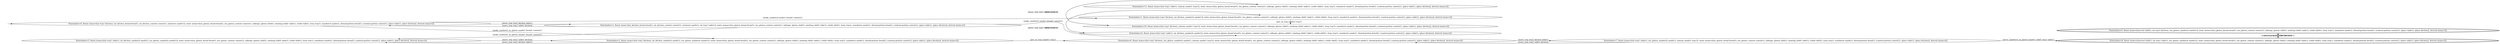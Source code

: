 digraph {
rankdir="LR"
s0[label="State(index=0, fluent atoms=[(at tray1 kitchen), (at_kitchen_bread bread1), (at_kitchen_content content1), (notexist sandw1)], static atoms=[(no_gluten_bread bread1), (no_gluten_content content1), (allergic_gluten child1), (waiting child1 table1), (child child1), (tray tray1), (sandwich sandw1), (bread-portion bread1), (content-portion content1), (place table1), (place kitchen)], derived atoms=[])"]
s1[label="State(index=1, fluent atoms=[(at tray1 kitchen), (at_kitchen_sandwich sandw1)], static atoms=[(no_gluten_bread bread1), (no_gluten_content content1), (allergic_gluten child1), (waiting child1 table1), (child child1), (tray tray1), (sandwich sandw1), (bread-portion bread1), (content-portion content1), (place table1), (place kitchen)], derived atoms=[])"]
s2[label="State(index=2, fluent atoms=[(at tray1 kitchen), (at_kitchen_sandwich sandw1), (no_gluten_sandwich sandw1)], static atoms=[(no_gluten_bread bread1), (no_gluten_content content1), (allergic_gluten child1), (waiting child1 table1), (child child1), (tray tray1), (sandwich sandw1), (bread-portion bread1), (content-portion content1), (place table1), (place kitchen)], derived atoms=[])"]
s3[label="State(index=3, fluent atoms=[(at_kitchen_bread bread1), (at_kitchen_content content1), (notexist sandw1), (at tray1 table1)], static atoms=[(no_gluten_bread bread1), (no_gluten_content content1), (allergic_gluten child1), (waiting child1 table1), (child child1), (tray tray1), (sandwich sandw1), (bread-portion bread1), (content-portion content1), (place table1), (place kitchen)], derived atoms=[])"]
s4[label="State(index=4, fluent atoms=[(at tray1 table1), (at_kitchen_sandwich sandw1)], static atoms=[(no_gluten_bread bread1), (no_gluten_content content1), (allergic_gluten child1), (waiting child1 table1), (child child1), (tray tray1), (sandwich sandw1), (bread-portion bread1), (content-portion content1), (place table1), (place kitchen)], derived atoms=[])"]
s5[label="State(index=5, fluent atoms=[(at tray1 table1), (at_kitchen_sandwich sandw1), (no_gluten_sandwich sandw1)], static atoms=[(no_gluten_bread bread1), (no_gluten_content content1), (allergic_gluten child1), (waiting child1 table1), (child child1), (tray tray1), (sandwich sandw1), (bread-portion bread1), (content-portion content1), (place table1), (place kitchen)], derived atoms=[])"]
s6[label="State(index=6, fluent atoms=[(at tray1 kitchen), (no_gluten_sandwich sandw1), (ontray sandw1 tray1)], static atoms=[(no_gluten_bread bread1), (no_gluten_content content1), (allergic_gluten child1), (waiting child1 table1), (child child1), (tray tray1), (sandwich sandw1), (bread-portion bread1), (content-portion content1), (place table1), (place kitchen)], derived atoms=[])"]
s7[label="State(index=7, fluent atoms=[(at tray1 table1), (no_gluten_sandwich sandw1), (ontray sandw1 tray1)], static atoms=[(no_gluten_bread bread1), (no_gluten_content content1), (allergic_gluten child1), (waiting child1 table1), (child child1), (tray tray1), (sandwich sandw1), (bread-portion bread1), (content-portion content1), (place table1), (place kitchen)], derived atoms=[])"]
s8[peripheries=2,label="State(index=8, fluent atoms=[(served child1), (at tray1 table1), (no_gluten_sandwich sandw1)], static atoms=[(no_gluten_bread bread1), (no_gluten_content content1), (allergic_gluten child1), (waiting child1 table1), (child child1), (tray tray1), (sandwich sandw1), (bread-portion bread1), (content-portion content1), (place table1), (place kitchen)], derived atoms=[])"]
s9[peripheries=2,label="State(index=9, fluent atoms=[(served child1), (at tray1 kitchen), (no_gluten_sandwich sandw1)], static atoms=[(no_gluten_bread bread1), (no_gluten_content content1), (allergic_gluten child1), (waiting child1 table1), (child child1), (tray tray1), (sandwich sandw1), (bread-portion bread1), (content-portion content1), (place table1), (place kitchen)], derived atoms=[])"]
s10[label="State(index=10, fluent atoms=[(at tray1 kitchen), (ontray sandw1 tray1)], static atoms=[(no_gluten_bread bread1), (no_gluten_content content1), (allergic_gluten child1), (waiting child1 table1), (child child1), (tray tray1), (sandwich sandw1), (bread-portion bread1), (content-portion content1), (place table1), (place kitchen)], derived atoms=[])"]
s11[label="State(index=11, fluent atoms=[(at tray1 table1), (ontray sandw1 tray1)], static atoms=[(no_gluten_bread bread1), (no_gluten_content content1), (allergic_gluten child1), (waiting child1 table1), (child child1), (tray tray1), (sandwich sandw1), (bread-portion bread1), (content-portion content1), (place table1), (place kitchen)], derived atoms=[])"]
Dangling [ label = "", style = invis ]
{ rank = same; Dangling }
Dangling -> s0
{ rank = same; s1,s4,s10,s11}
{ rank = same; s3}
{ rank = same; s0,s5}
{ rank = same; s2}
{ rank = same; s6}
{ rank = same; s7}
{ rank = same; s8,s9}
s0->s1 [label="(make_sandwich sandw1 bread1 content1)"]
s0->s2 [label="(make_sandwich_no_gluten sandw1 bread1 content1)"]
s0->s3 [label="(move_tray tray1 kitchen table1)"]
s3->s4 [label="(make_sandwich sandw1 bread1 content1)"]
s3->s5 [label="(make_sandwich_no_gluten sandw1 bread1 content1)"]
s3->s0 [label="(move_tray tray1 table1 kitchen)"]
s5->s2 [label="(move_tray tray1 table1 kitchen)"]
s4->s1 [label="(move_tray tray1 table1 kitchen)"]
s2->s6 [label="(put_on_tray sandw1 tray1)"]
s2->s5 [label="(move_tray tray1 kitchen table1)"]
s6->s7 [label="(move_tray tray1 kitchen table1)"]
s7->s8 [label="(serve_sandwich_no_gluten sandw1 child1 tray1 table1)"]
s7->s6 [label="(move_tray tray1 table1 kitchen)"]
s8->s9 [label="(move_tray tray1 table1 kitchen)"]
s9->s8 [label="(move_tray tray1 kitchen table1)"]
s1->s10 [label="(put_on_tray sandw1 tray1)"]
s1->s4 [label="(move_tray tray1 kitchen table1)"]
s10->s11 [label="(move_tray tray1 kitchen table1)"]
s11->s10 [label="(move_tray tray1 table1 kitchen)"]
}
